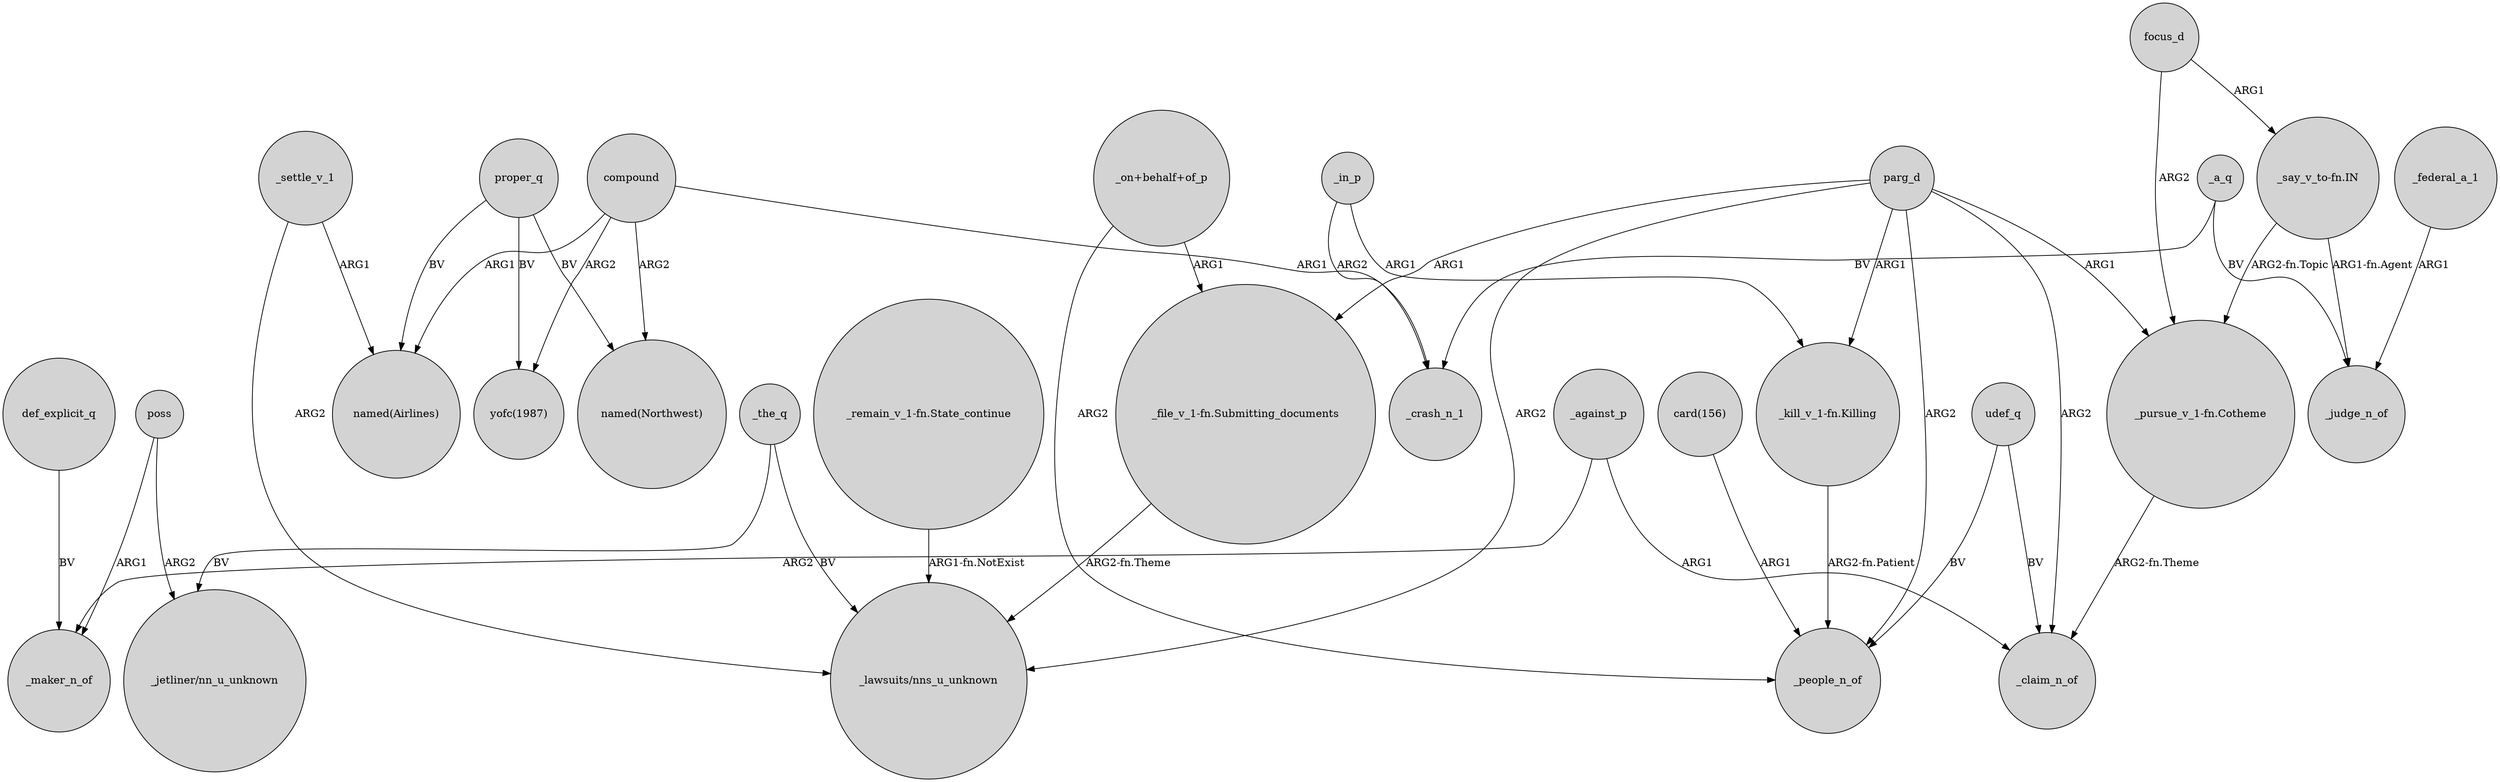 digraph {
	node [shape=circle style=filled]
	_against_p -> _maker_n_of [label=ARG2]
	poss -> "_jetliner/nn_u_unknown" [label=ARG2]
	def_explicit_q -> _maker_n_of [label=BV]
	_settle_v_1 -> "named(Airlines)" [label=ARG1]
	parg_d -> "_kill_v_1-fn.Killing" [label=ARG1]
	_in_p -> _crash_n_1 [label=ARG2]
	compound -> _crash_n_1 [label=ARG1]
	_the_q -> "_lawsuits/nns_u_unknown" [label=BV]
	parg_d -> "_file_v_1-fn.Submitting_documents" [label=ARG1]
	compound -> "named(Airlines)" [label=ARG1]
	_a_q -> _crash_n_1 [label=BV]
	"_on+behalf+of_p" -> "_file_v_1-fn.Submitting_documents" [label=ARG1]
	focus_d -> "_say_v_to-fn.IN" [label=ARG1]
	_against_p -> _claim_n_of [label=ARG1]
	_a_q -> _judge_n_of [label=BV]
	"_pursue_v_1-fn.Cotheme" -> _claim_n_of [label="ARG2-fn.Theme"]
	udef_q -> _people_n_of [label=BV]
	"_on+behalf+of_p" -> _people_n_of [label=ARG2]
	_settle_v_1 -> "_lawsuits/nns_u_unknown" [label=ARG2]
	proper_q -> "named(Northwest)" [label=BV]
	focus_d -> "_pursue_v_1-fn.Cotheme" [label=ARG2]
	parg_d -> _people_n_of [label=ARG2]
	"_remain_v_1-fn.State_continue" -> "_lawsuits/nns_u_unknown" [label="ARG1-fn.NotExist"]
	compound -> "yofc(1987)" [label=ARG2]
	_in_p -> "_kill_v_1-fn.Killing" [label=ARG1]
	proper_q -> "yofc(1987)" [label=BV]
	parg_d -> "_pursue_v_1-fn.Cotheme" [label=ARG1]
	compound -> "named(Northwest)" [label=ARG2]
	"_say_v_to-fn.IN" -> _judge_n_of [label="ARG1-fn.Agent"]
	parg_d -> _claim_n_of [label=ARG2]
	parg_d -> "_lawsuits/nns_u_unknown" [label=ARG2]
	proper_q -> "named(Airlines)" [label=BV]
	_the_q -> "_jetliner/nn_u_unknown" [label=BV]
	_federal_a_1 -> _judge_n_of [label=ARG1]
	"_kill_v_1-fn.Killing" -> _people_n_of [label="ARG2-fn.Patient"]
	"card(156)" -> _people_n_of [label=ARG1]
	"_say_v_to-fn.IN" -> "_pursue_v_1-fn.Cotheme" [label="ARG2-fn.Topic"]
	udef_q -> _claim_n_of [label=BV]
	poss -> _maker_n_of [label=ARG1]
	"_file_v_1-fn.Submitting_documents" -> "_lawsuits/nns_u_unknown" [label="ARG2-fn.Theme"]
}
